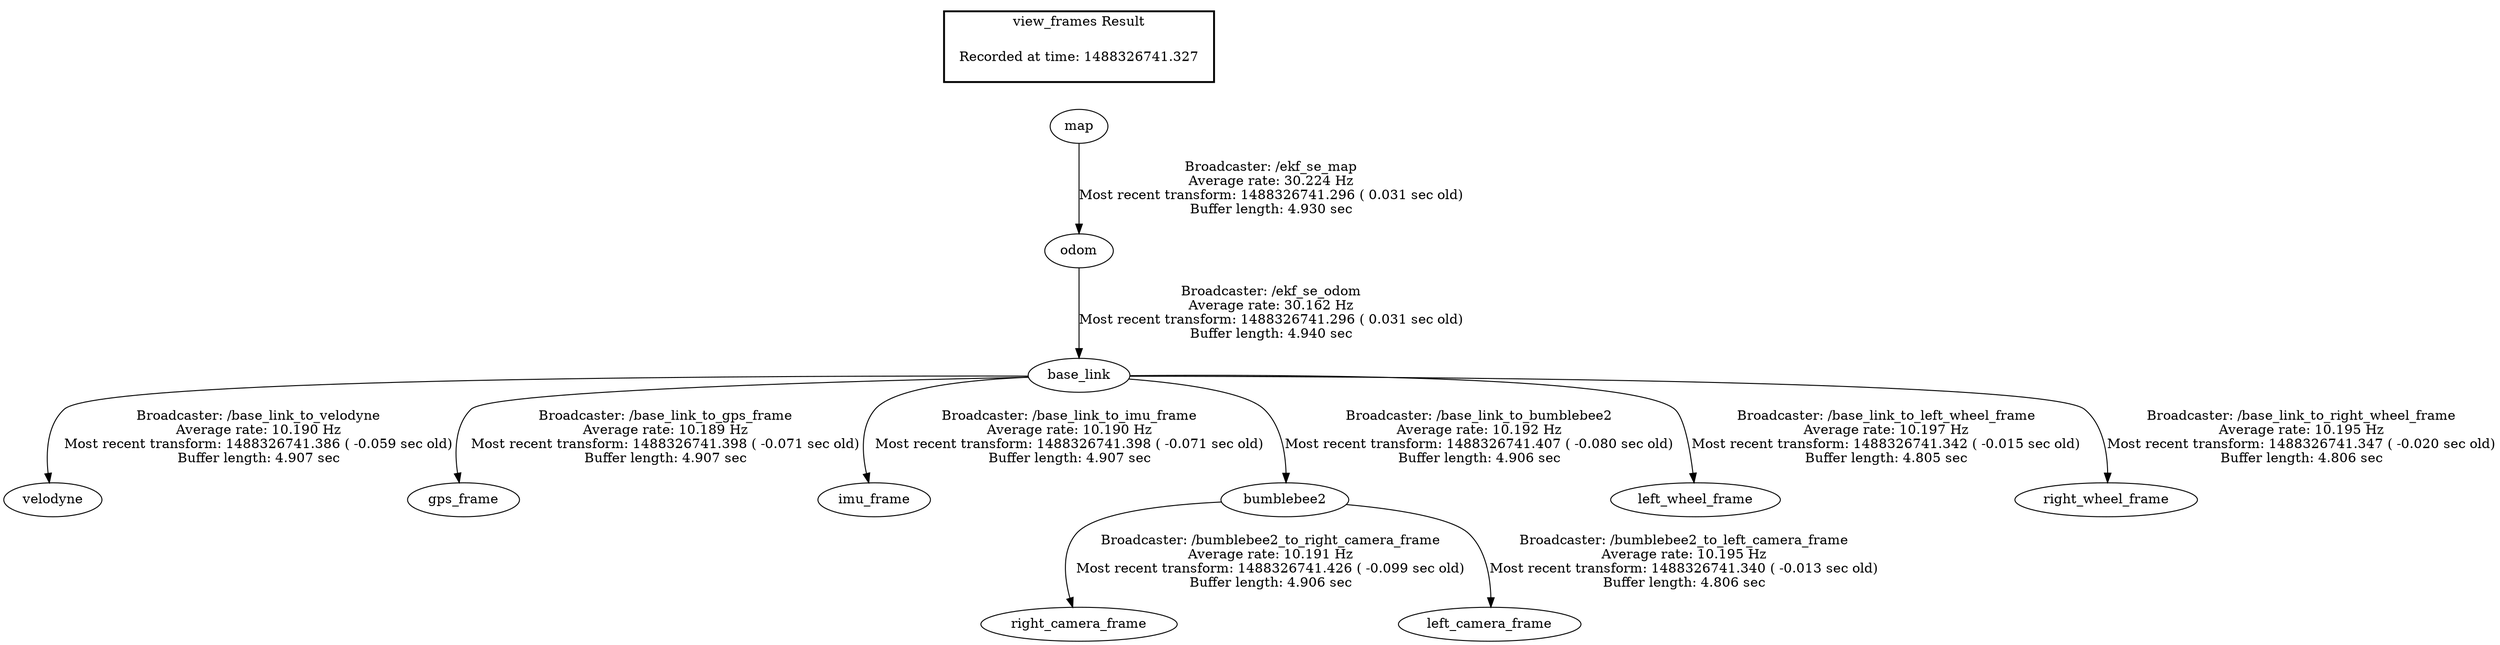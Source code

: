 digraph G {
"odom" -> "base_link"[label="Broadcaster: /ekf_se_odom\nAverage rate: 30.162 Hz\nMost recent transform: 1488326741.296 ( 0.031 sec old)\nBuffer length: 4.940 sec\n"];
"map" -> "odom"[label="Broadcaster: /ekf_se_map\nAverage rate: 30.224 Hz\nMost recent transform: 1488326741.296 ( 0.031 sec old)\nBuffer length: 4.930 sec\n"];
"base_link" -> "velodyne"[label="Broadcaster: /base_link_to_velodyne\nAverage rate: 10.190 Hz\nMost recent transform: 1488326741.386 ( -0.059 sec old)\nBuffer length: 4.907 sec\n"];
"base_link" -> "gps_frame"[label="Broadcaster: /base_link_to_gps_frame\nAverage rate: 10.189 Hz\nMost recent transform: 1488326741.398 ( -0.071 sec old)\nBuffer length: 4.907 sec\n"];
"base_link" -> "imu_frame"[label="Broadcaster: /base_link_to_imu_frame\nAverage rate: 10.190 Hz\nMost recent transform: 1488326741.398 ( -0.071 sec old)\nBuffer length: 4.907 sec\n"];
"base_link" -> "bumblebee2"[label="Broadcaster: /base_link_to_bumblebee2\nAverage rate: 10.192 Hz\nMost recent transform: 1488326741.407 ( -0.080 sec old)\nBuffer length: 4.906 sec\n"];
"bumblebee2" -> "right_camera_frame"[label="Broadcaster: /bumblebee2_to_right_camera_frame\nAverage rate: 10.191 Hz\nMost recent transform: 1488326741.426 ( -0.099 sec old)\nBuffer length: 4.906 sec\n"];
"bumblebee2" -> "left_camera_frame"[label="Broadcaster: /bumblebee2_to_left_camera_frame\nAverage rate: 10.195 Hz\nMost recent transform: 1488326741.340 ( -0.013 sec old)\nBuffer length: 4.806 sec\n"];
"base_link" -> "left_wheel_frame"[label="Broadcaster: /base_link_to_left_wheel_frame\nAverage rate: 10.197 Hz\nMost recent transform: 1488326741.342 ( -0.015 sec old)\nBuffer length: 4.805 sec\n"];
"base_link" -> "right_wheel_frame"[label="Broadcaster: /base_link_to_right_wheel_frame\nAverage rate: 10.195 Hz\nMost recent transform: 1488326741.347 ( -0.020 sec old)\nBuffer length: 4.806 sec\n"];
edge [style=invis];
 subgraph cluster_legend { style=bold; color=black; label ="view_frames Result";
"Recorded at time: 1488326741.327"[ shape=plaintext ] ;
 }->"map";
}